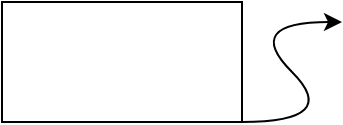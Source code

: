 <mxfile>
    <diagram id="cSbervSEZayCbffOG4RL" name="Page-1">
        <mxGraphModel dx="1423" dy="787" grid="1" gridSize="10" guides="1" tooltips="1" connect="1" arrows="1" fold="1" page="0" pageScale="1" pageWidth="850" pageHeight="1100" math="0" shadow="0">
            <root>
                <mxCell id="0"/>
                <mxCell id="1" parent="0"/>
                <mxCell id="4" value="" style="rounded=0;whiteSpace=wrap;html=1;" vertex="1" parent="1">
                    <mxGeometry x="-390" y="50" width="120" height="60" as="geometry"/>
                </mxCell>
                <mxCell id="5" value="" style="curved=1;endArrow=classic;html=1;" edge="1" parent="1">
                    <mxGeometry width="50" height="50" relative="1" as="geometry">
                        <mxPoint x="-270" y="110" as="sourcePoint"/>
                        <mxPoint x="-220" y="60" as="targetPoint"/>
                        <Array as="points">
                            <mxPoint x="-220" y="110"/>
                            <mxPoint x="-270" y="60"/>
                        </Array>
                    </mxGeometry>
                </mxCell>
            </root>
        </mxGraphModel>
    </diagram>
</mxfile>